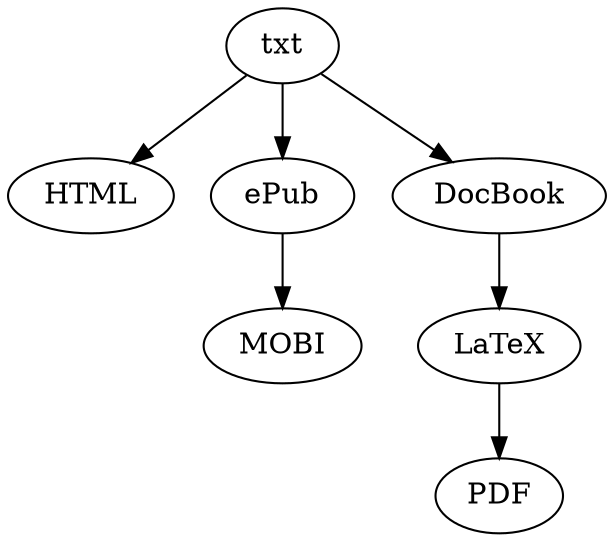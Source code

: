 digraph G {
        txt -> HTML;
        txt -> ePub;
        ePub -> MOBI;
        txt -> DocBook;
        DocBook -> LaTeX;
        LaTeX -> PDF;
}